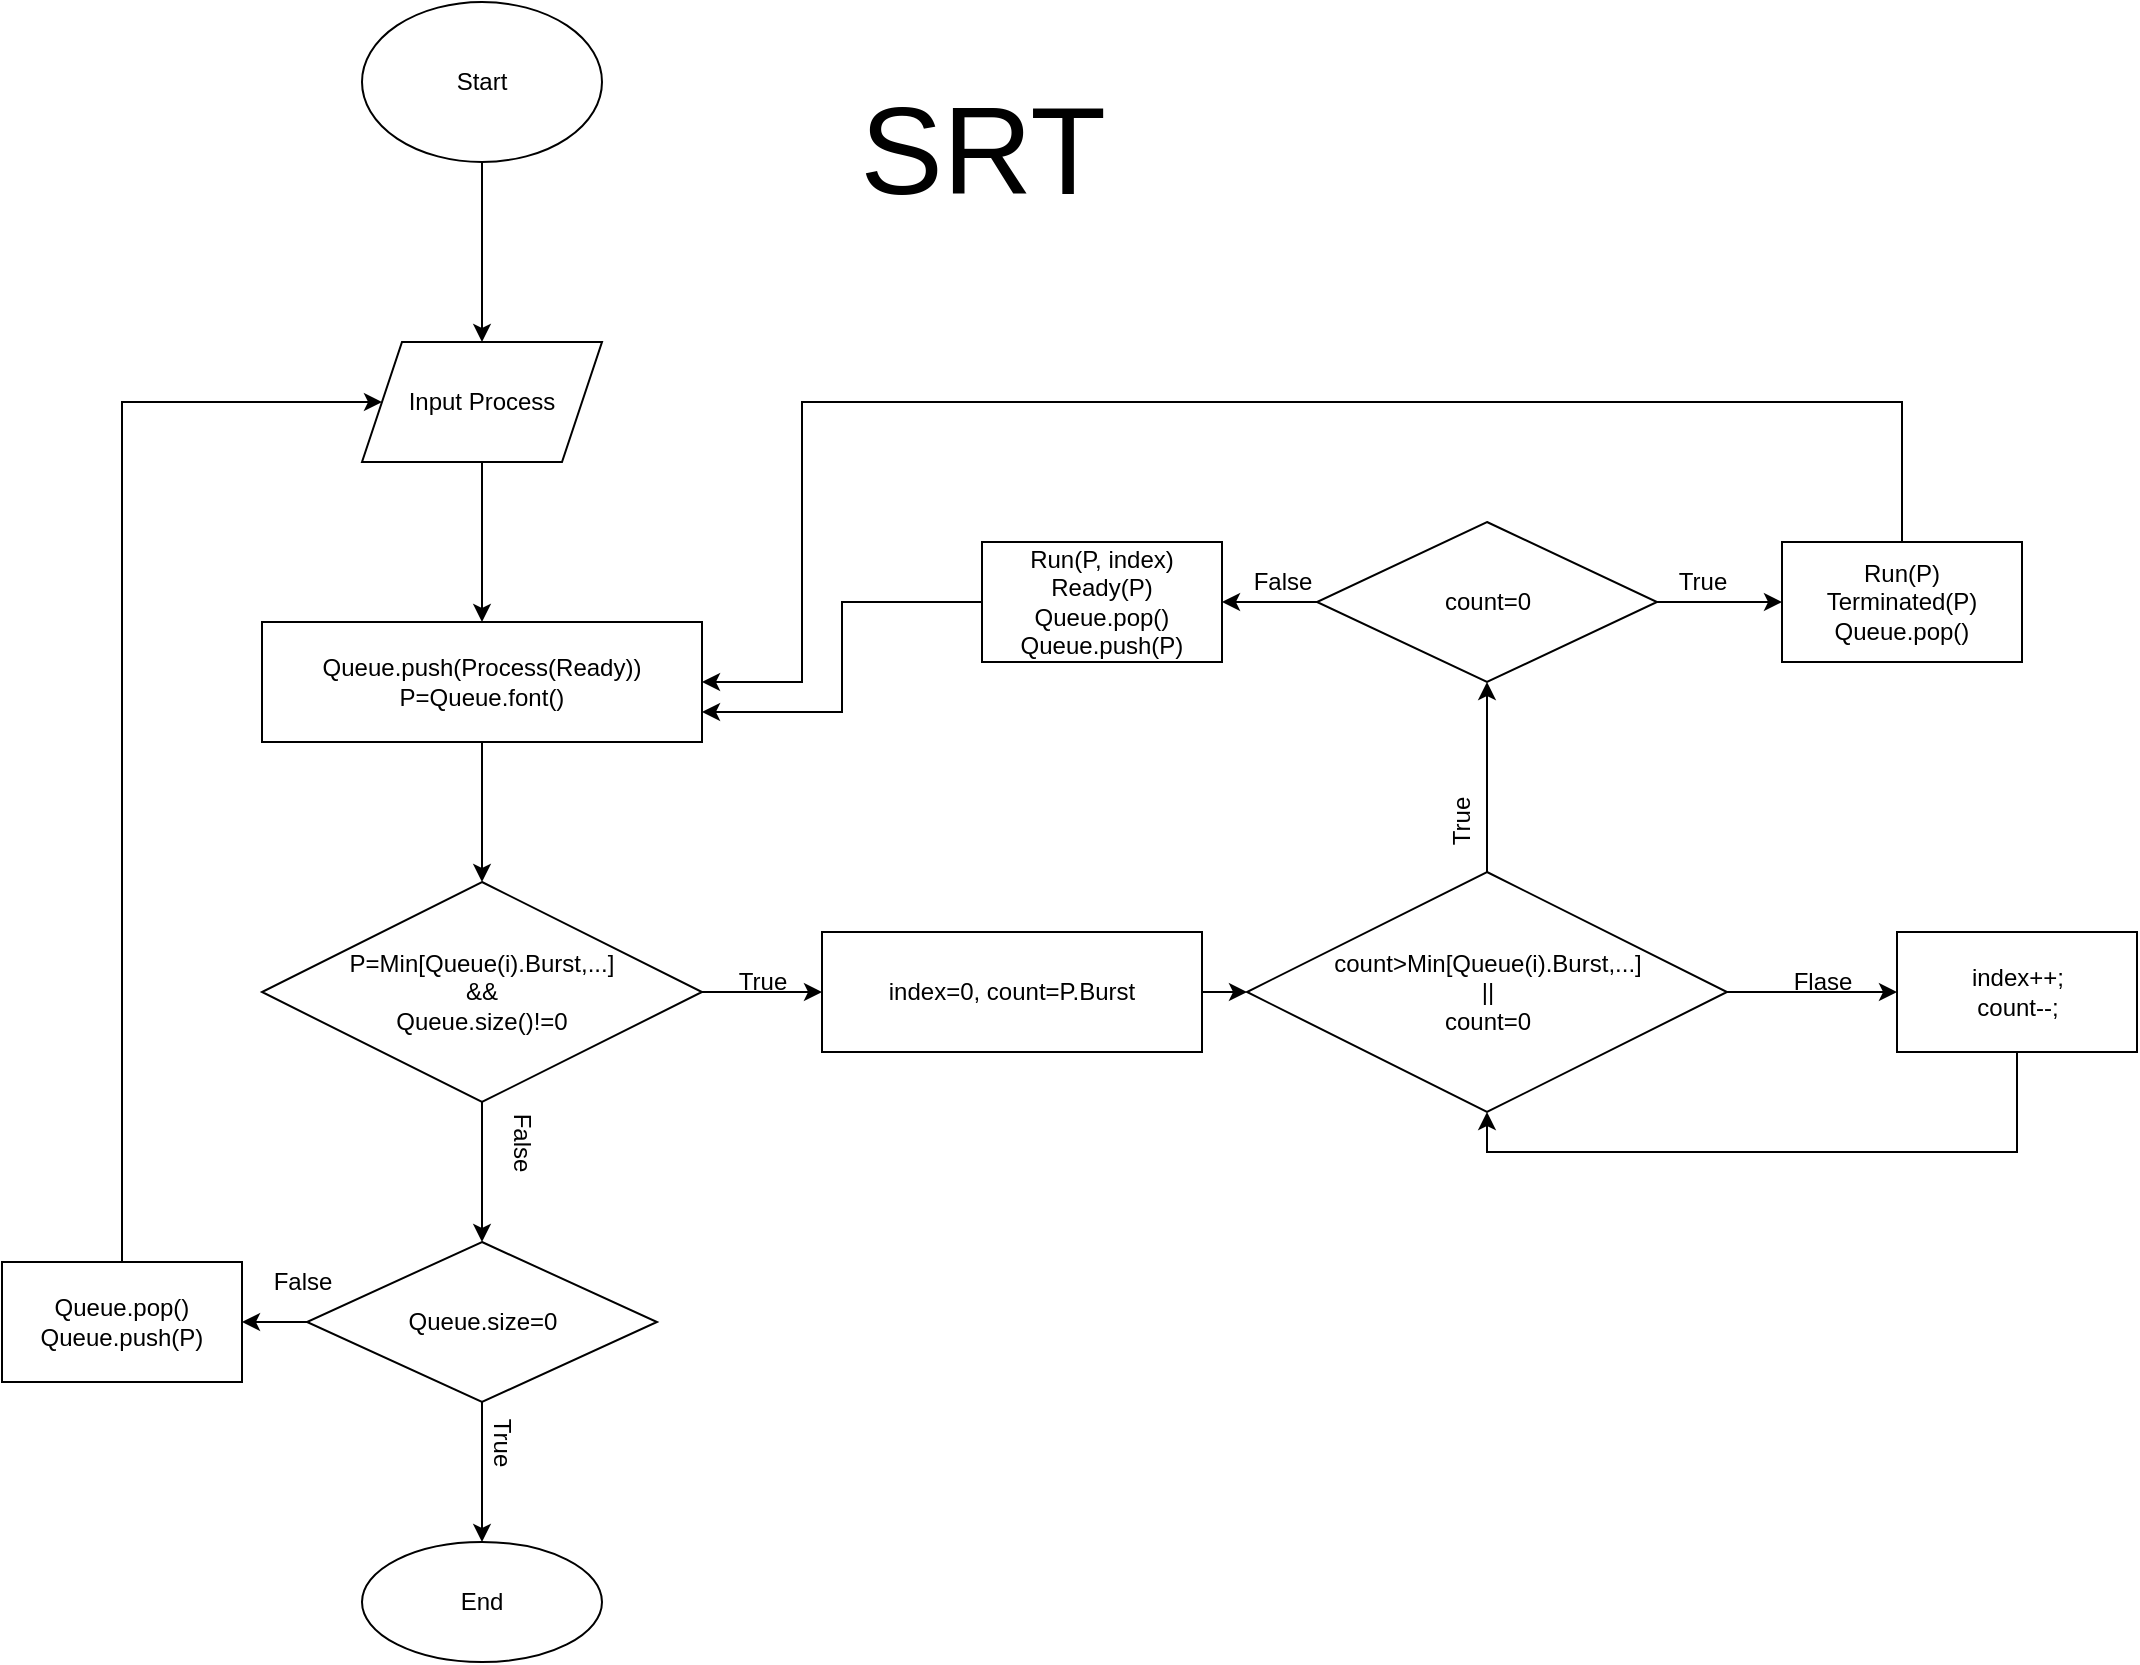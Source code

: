 <mxfile version="15.7.4" type="github">
  <diagram id="_DB5nOmFj4IXyf6H6gbR" name="Page-1">
    <mxGraphModel dx="3910" dy="2300" grid="1" gridSize="10" guides="1" tooltips="1" connect="1" arrows="1" fold="1" page="1" pageScale="1" pageWidth="827" pageHeight="1169" math="0" shadow="0">
      <root>
        <mxCell id="0" />
        <mxCell id="1" parent="0" />
        <mxCell id="kM_UuX8u9onz2_vPSyeQ-3" value="" style="edgeStyle=orthogonalEdgeStyle;rounded=0;orthogonalLoop=1;jettySize=auto;html=1;" edge="1" parent="1" source="kM_UuX8u9onz2_vPSyeQ-1" target="kM_UuX8u9onz2_vPSyeQ-2">
          <mxGeometry relative="1" as="geometry" />
        </mxCell>
        <mxCell id="kM_UuX8u9onz2_vPSyeQ-1" value="Start" style="ellipse;whiteSpace=wrap;html=1;" vertex="1" parent="1">
          <mxGeometry x="330" y="20" width="120" height="80" as="geometry" />
        </mxCell>
        <mxCell id="kM_UuX8u9onz2_vPSyeQ-5" value="" style="edgeStyle=orthogonalEdgeStyle;rounded=0;orthogonalLoop=1;jettySize=auto;html=1;" edge="1" parent="1" source="kM_UuX8u9onz2_vPSyeQ-2" target="kM_UuX8u9onz2_vPSyeQ-4">
          <mxGeometry relative="1" as="geometry" />
        </mxCell>
        <mxCell id="kM_UuX8u9onz2_vPSyeQ-2" value="Input Process" style="shape=parallelogram;perimeter=parallelogramPerimeter;whiteSpace=wrap;html=1;fixedSize=1;" vertex="1" parent="1">
          <mxGeometry x="330" y="190" width="120" height="60" as="geometry" />
        </mxCell>
        <mxCell id="kM_UuX8u9onz2_vPSyeQ-7" value="" style="edgeStyle=orthogonalEdgeStyle;rounded=0;orthogonalLoop=1;jettySize=auto;html=1;" edge="1" parent="1" source="kM_UuX8u9onz2_vPSyeQ-4" target="kM_UuX8u9onz2_vPSyeQ-6">
          <mxGeometry relative="1" as="geometry" />
        </mxCell>
        <mxCell id="kM_UuX8u9onz2_vPSyeQ-4" value="Queue.push(Process(Ready))&lt;br&gt;P=Queue.font()" style="whiteSpace=wrap;html=1;" vertex="1" parent="1">
          <mxGeometry x="280" y="330" width="220" height="60" as="geometry" />
        </mxCell>
        <mxCell id="kM_UuX8u9onz2_vPSyeQ-9" value="" style="edgeStyle=orthogonalEdgeStyle;rounded=0;orthogonalLoop=1;jettySize=auto;html=1;" edge="1" parent="1" source="kM_UuX8u9onz2_vPSyeQ-6" target="kM_UuX8u9onz2_vPSyeQ-8">
          <mxGeometry relative="1" as="geometry" />
        </mxCell>
        <mxCell id="kM_UuX8u9onz2_vPSyeQ-36" style="edgeStyle=orthogonalEdgeStyle;rounded=0;orthogonalLoop=1;jettySize=auto;html=1;" edge="1" parent="1" source="kM_UuX8u9onz2_vPSyeQ-6" target="kM_UuX8u9onz2_vPSyeQ-35">
          <mxGeometry relative="1" as="geometry" />
        </mxCell>
        <mxCell id="kM_UuX8u9onz2_vPSyeQ-6" value="P=Min[Queue(i).Burst,...]&lt;br&gt;&amp;amp;&amp;amp;&lt;br&gt;Queue.size()!=0" style="rhombus;whiteSpace=wrap;html=1;" vertex="1" parent="1">
          <mxGeometry x="280" y="460" width="220" height="110" as="geometry" />
        </mxCell>
        <mxCell id="kM_UuX8u9onz2_vPSyeQ-11" value="" style="edgeStyle=orthogonalEdgeStyle;rounded=0;orthogonalLoop=1;jettySize=auto;html=1;" edge="1" parent="1" source="kM_UuX8u9onz2_vPSyeQ-8" target="kM_UuX8u9onz2_vPSyeQ-10">
          <mxGeometry relative="1" as="geometry">
            <Array as="points">
              <mxPoint x="850" y="515" />
              <mxPoint x="850" y="515" />
            </Array>
          </mxGeometry>
        </mxCell>
        <mxCell id="kM_UuX8u9onz2_vPSyeQ-8" value="index=0, count=P.Burst" style="whiteSpace=wrap;html=1;" vertex="1" parent="1">
          <mxGeometry x="560" y="485" width="190" height="60" as="geometry" />
        </mxCell>
        <mxCell id="kM_UuX8u9onz2_vPSyeQ-13" value="" style="edgeStyle=orthogonalEdgeStyle;rounded=0;orthogonalLoop=1;jettySize=auto;html=1;" edge="1" parent="1" source="kM_UuX8u9onz2_vPSyeQ-10" target="kM_UuX8u9onz2_vPSyeQ-12">
          <mxGeometry relative="1" as="geometry" />
        </mxCell>
        <mxCell id="kM_UuX8u9onz2_vPSyeQ-17" style="edgeStyle=orthogonalEdgeStyle;rounded=0;orthogonalLoop=1;jettySize=auto;html=1;" edge="1" parent="1" source="kM_UuX8u9onz2_vPSyeQ-10">
          <mxGeometry relative="1" as="geometry">
            <mxPoint x="892.5" y="360" as="targetPoint" />
          </mxGeometry>
        </mxCell>
        <mxCell id="kM_UuX8u9onz2_vPSyeQ-10" value="count&amp;gt;Min[Queue(i).Burst,...]&lt;br&gt;||&lt;br&gt;count=0" style="rhombus;whiteSpace=wrap;html=1;" vertex="1" parent="1">
          <mxGeometry x="772.5" y="455" width="240" height="120" as="geometry" />
        </mxCell>
        <mxCell id="kM_UuX8u9onz2_vPSyeQ-16" style="edgeStyle=orthogonalEdgeStyle;rounded=0;orthogonalLoop=1;jettySize=auto;html=1;entryX=0.5;entryY=1;entryDx=0;entryDy=0;" edge="1" parent="1" source="kM_UuX8u9onz2_vPSyeQ-12" target="kM_UuX8u9onz2_vPSyeQ-10">
          <mxGeometry relative="1" as="geometry">
            <Array as="points">
              <mxPoint x="1158" y="595" />
              <mxPoint x="893" y="595" />
            </Array>
          </mxGeometry>
        </mxCell>
        <mxCell id="kM_UuX8u9onz2_vPSyeQ-12" value="index++;&lt;br&gt;count--;" style="whiteSpace=wrap;html=1;" vertex="1" parent="1">
          <mxGeometry x="1097.5" y="485" width="120" height="60" as="geometry" />
        </mxCell>
        <mxCell id="kM_UuX8u9onz2_vPSyeQ-14" value="True" style="text;html=1;align=center;verticalAlign=middle;resizable=0;points=[];autosize=1;strokeColor=none;fillColor=none;" vertex="1" parent="1">
          <mxGeometry x="510" y="500" width="40" height="20" as="geometry" />
        </mxCell>
        <mxCell id="kM_UuX8u9onz2_vPSyeQ-15" value="Flase" style="text;html=1;align=center;verticalAlign=middle;resizable=0;points=[];autosize=1;strokeColor=none;fillColor=none;" vertex="1" parent="1">
          <mxGeometry x="1040" y="500" width="40" height="20" as="geometry" />
        </mxCell>
        <mxCell id="kM_UuX8u9onz2_vPSyeQ-18" value="True" style="text;html=1;align=center;verticalAlign=middle;resizable=0;points=[];autosize=1;strokeColor=none;fillColor=none;rotation=-90;" vertex="1" parent="1">
          <mxGeometry x="860" y="420" width="40" height="20" as="geometry" />
        </mxCell>
        <mxCell id="kM_UuX8u9onz2_vPSyeQ-25" style="edgeStyle=orthogonalEdgeStyle;rounded=0;orthogonalLoop=1;jettySize=auto;html=1;" edge="1" parent="1" source="kM_UuX8u9onz2_vPSyeQ-24">
          <mxGeometry relative="1" as="geometry">
            <mxPoint x="1040" y="320" as="targetPoint" />
          </mxGeometry>
        </mxCell>
        <mxCell id="kM_UuX8u9onz2_vPSyeQ-29" style="edgeStyle=orthogonalEdgeStyle;rounded=0;orthogonalLoop=1;jettySize=auto;html=1;" edge="1" parent="1" source="kM_UuX8u9onz2_vPSyeQ-24">
          <mxGeometry relative="1" as="geometry">
            <mxPoint x="760" y="320" as="targetPoint" />
          </mxGeometry>
        </mxCell>
        <mxCell id="kM_UuX8u9onz2_vPSyeQ-24" value="count=0" style="rhombus;whiteSpace=wrap;html=1;" vertex="1" parent="1">
          <mxGeometry x="807.5" y="280" width="170" height="80" as="geometry" />
        </mxCell>
        <mxCell id="kM_UuX8u9onz2_vPSyeQ-28" style="edgeStyle=orthogonalEdgeStyle;rounded=0;orthogonalLoop=1;jettySize=auto;html=1;entryX=1;entryY=0.5;entryDx=0;entryDy=0;" edge="1" parent="1" source="kM_UuX8u9onz2_vPSyeQ-26" target="kM_UuX8u9onz2_vPSyeQ-4">
          <mxGeometry relative="1" as="geometry">
            <mxPoint x="500" y="220" as="targetPoint" />
            <Array as="points">
              <mxPoint x="1100" y="220" />
              <mxPoint x="550" y="220" />
              <mxPoint x="550" y="360" />
            </Array>
          </mxGeometry>
        </mxCell>
        <mxCell id="kM_UuX8u9onz2_vPSyeQ-26" value="Run(P)&lt;br&gt;Terminated(P)&lt;br&gt;Queue.pop()" style="whiteSpace=wrap;html=1;" vertex="1" parent="1">
          <mxGeometry x="1040" y="290" width="120" height="60" as="geometry" />
        </mxCell>
        <mxCell id="kM_UuX8u9onz2_vPSyeQ-27" value="True" style="text;html=1;align=center;verticalAlign=middle;resizable=0;points=[];autosize=1;strokeColor=none;fillColor=none;" vertex="1" parent="1">
          <mxGeometry x="980" y="300" width="40" height="20" as="geometry" />
        </mxCell>
        <mxCell id="kM_UuX8u9onz2_vPSyeQ-32" style="edgeStyle=orthogonalEdgeStyle;rounded=0;orthogonalLoop=1;jettySize=auto;html=1;exitX=0;exitY=0.5;exitDx=0;exitDy=0;entryX=1;entryY=0.75;entryDx=0;entryDy=0;" edge="1" parent="1" source="kM_UuX8u9onz2_vPSyeQ-30" target="kM_UuX8u9onz2_vPSyeQ-4">
          <mxGeometry relative="1" as="geometry" />
        </mxCell>
        <mxCell id="kM_UuX8u9onz2_vPSyeQ-30" value="Run(P, index)&lt;br&gt;Ready(P)&lt;br&gt;Queue.pop()&lt;br&gt;Queue.push(P)" style="whiteSpace=wrap;html=1;" vertex="1" parent="1">
          <mxGeometry x="640" y="290" width="120" height="60" as="geometry" />
        </mxCell>
        <mxCell id="kM_UuX8u9onz2_vPSyeQ-31" value="False" style="text;html=1;align=center;verticalAlign=middle;resizable=0;points=[];autosize=1;strokeColor=none;fillColor=none;" vertex="1" parent="1">
          <mxGeometry x="770" y="300" width="40" height="20" as="geometry" />
        </mxCell>
        <mxCell id="kM_UuX8u9onz2_vPSyeQ-41" style="edgeStyle=orthogonalEdgeStyle;rounded=0;orthogonalLoop=1;jettySize=auto;html=1;entryX=0;entryY=0.5;entryDx=0;entryDy=0;" edge="1" parent="1" source="kM_UuX8u9onz2_vPSyeQ-33" target="kM_UuX8u9onz2_vPSyeQ-2">
          <mxGeometry relative="1" as="geometry">
            <Array as="points">
              <mxPoint x="210" y="220" />
            </Array>
          </mxGeometry>
        </mxCell>
        <mxCell id="kM_UuX8u9onz2_vPSyeQ-33" value="Queue.pop()&lt;br&gt;Queue.push(P)" style="whiteSpace=wrap;html=1;" vertex="1" parent="1">
          <mxGeometry x="150" y="650" width="120" height="60" as="geometry" />
        </mxCell>
        <mxCell id="kM_UuX8u9onz2_vPSyeQ-40" style="edgeStyle=orthogonalEdgeStyle;rounded=0;orthogonalLoop=1;jettySize=auto;html=1;exitX=0;exitY=0.5;exitDx=0;exitDy=0;entryX=1;entryY=0.5;entryDx=0;entryDy=0;" edge="1" parent="1" source="kM_UuX8u9onz2_vPSyeQ-35" target="kM_UuX8u9onz2_vPSyeQ-33">
          <mxGeometry relative="1" as="geometry" />
        </mxCell>
        <mxCell id="kM_UuX8u9onz2_vPSyeQ-43" style="edgeStyle=orthogonalEdgeStyle;rounded=0;orthogonalLoop=1;jettySize=auto;html=1;" edge="1" parent="1" source="kM_UuX8u9onz2_vPSyeQ-35">
          <mxGeometry relative="1" as="geometry">
            <mxPoint x="390" y="790" as="targetPoint" />
          </mxGeometry>
        </mxCell>
        <mxCell id="kM_UuX8u9onz2_vPSyeQ-35" value="Queue.size=0" style="rhombus;whiteSpace=wrap;html=1;" vertex="1" parent="1">
          <mxGeometry x="302.5" y="640" width="175" height="80" as="geometry" />
        </mxCell>
        <mxCell id="kM_UuX8u9onz2_vPSyeQ-37" value="False" style="text;html=1;align=center;verticalAlign=middle;resizable=0;points=[];autosize=1;strokeColor=none;fillColor=none;rotation=90;" vertex="1" parent="1">
          <mxGeometry x="390" y="580" width="40" height="20" as="geometry" />
        </mxCell>
        <mxCell id="kM_UuX8u9onz2_vPSyeQ-42" value="False" style="text;html=1;align=center;verticalAlign=middle;resizable=0;points=[];autosize=1;strokeColor=none;fillColor=none;" vertex="1" parent="1">
          <mxGeometry x="280" y="650" width="40" height="20" as="geometry" />
        </mxCell>
        <mxCell id="kM_UuX8u9onz2_vPSyeQ-44" value="End" style="ellipse;whiteSpace=wrap;html=1;" vertex="1" parent="1">
          <mxGeometry x="330" y="790" width="120" height="60" as="geometry" />
        </mxCell>
        <mxCell id="kM_UuX8u9onz2_vPSyeQ-45" value="True" style="text;html=1;align=center;verticalAlign=middle;resizable=0;points=[];autosize=1;strokeColor=none;fillColor=none;rotation=90;" vertex="1" parent="1">
          <mxGeometry x="380" y="730" width="40" height="20" as="geometry" />
        </mxCell>
        <mxCell id="kM_UuX8u9onz2_vPSyeQ-47" value="SRT" style="text;html=1;align=center;verticalAlign=middle;resizable=0;points=[];autosize=1;strokeColor=none;fillColor=none;fontSize=62;" vertex="1" parent="1">
          <mxGeometry x="570" y="55" width="140" height="80" as="geometry" />
        </mxCell>
      </root>
    </mxGraphModel>
  </diagram>
</mxfile>
